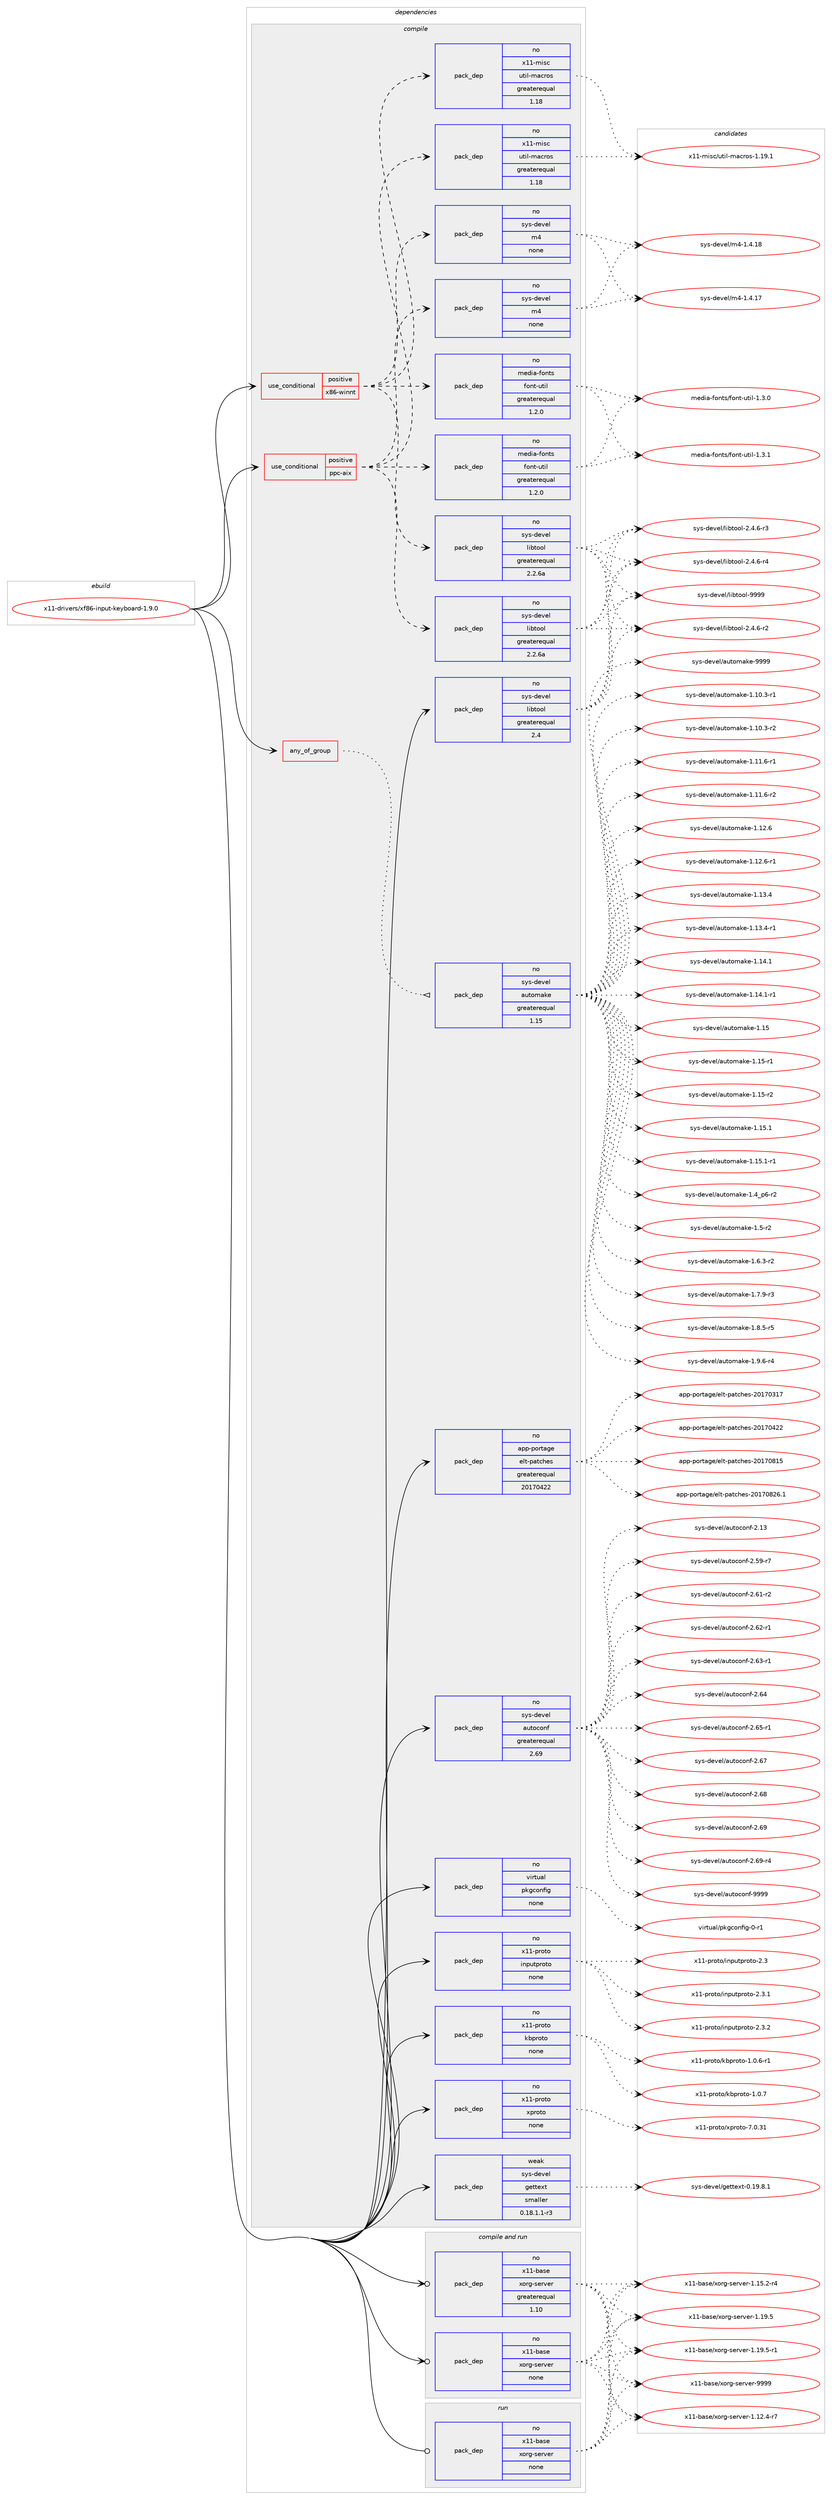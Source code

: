 digraph prolog {

# *************
# Graph options
# *************

newrank=true;
concentrate=true;
compound=true;
graph [rankdir=LR,fontname=Helvetica,fontsize=10,ranksep=1.5];#, ranksep=2.5, nodesep=0.2];
edge  [arrowhead=vee];
node  [fontname=Helvetica,fontsize=10];

# **********
# The ebuild
# **********

subgraph cluster_leftcol {
color=gray;
rank=same;
label=<<i>ebuild</i>>;
id [label="x11-drivers/xf86-input-keyboard-1.9.0", color=red, width=4, href="../x11-drivers/xf86-input-keyboard-1.9.0.svg"];
}

# ****************
# The dependencies
# ****************

subgraph cluster_midcol {
color=gray;
label=<<i>dependencies</i>>;
subgraph cluster_compile {
fillcolor="#eeeeee";
style=filled;
label=<<i>compile</i>>;
subgraph any9128 {
dependency512626 [label=<<TABLE BORDER="0" CELLBORDER="1" CELLSPACING="0" CELLPADDING="4"><TR><TD CELLPADDING="10">any_of_group</TD></TR></TABLE>>, shape=none, color=red];subgraph pack381304 {
dependency512627 [label=<<TABLE BORDER="0" CELLBORDER="1" CELLSPACING="0" CELLPADDING="4" WIDTH="220"><TR><TD ROWSPAN="6" CELLPADDING="30">pack_dep</TD></TR><TR><TD WIDTH="110">no</TD></TR><TR><TD>sys-devel</TD></TR><TR><TD>automake</TD></TR><TR><TD>greaterequal</TD></TR><TR><TD>1.15</TD></TR></TABLE>>, shape=none, color=blue];
}
dependency512626:e -> dependency512627:w [weight=20,style="dotted",arrowhead="oinv"];
}
id:e -> dependency512626:w [weight=20,style="solid",arrowhead="vee"];
subgraph cond121855 {
dependency512628 [label=<<TABLE BORDER="0" CELLBORDER="1" CELLSPACING="0" CELLPADDING="4"><TR><TD ROWSPAN="3" CELLPADDING="10">use_conditional</TD></TR><TR><TD>positive</TD></TR><TR><TD>ppc-aix</TD></TR></TABLE>>, shape=none, color=red];
subgraph pack381305 {
dependency512629 [label=<<TABLE BORDER="0" CELLBORDER="1" CELLSPACING="0" CELLPADDING="4" WIDTH="220"><TR><TD ROWSPAN="6" CELLPADDING="30">pack_dep</TD></TR><TR><TD WIDTH="110">no</TD></TR><TR><TD>sys-devel</TD></TR><TR><TD>libtool</TD></TR><TR><TD>greaterequal</TD></TR><TR><TD>2.2.6a</TD></TR></TABLE>>, shape=none, color=blue];
}
dependency512628:e -> dependency512629:w [weight=20,style="dashed",arrowhead="vee"];
subgraph pack381306 {
dependency512630 [label=<<TABLE BORDER="0" CELLBORDER="1" CELLSPACING="0" CELLPADDING="4" WIDTH="220"><TR><TD ROWSPAN="6" CELLPADDING="30">pack_dep</TD></TR><TR><TD WIDTH="110">no</TD></TR><TR><TD>sys-devel</TD></TR><TR><TD>m4</TD></TR><TR><TD>none</TD></TR><TR><TD></TD></TR></TABLE>>, shape=none, color=blue];
}
dependency512628:e -> dependency512630:w [weight=20,style="dashed",arrowhead="vee"];
subgraph pack381307 {
dependency512631 [label=<<TABLE BORDER="0" CELLBORDER="1" CELLSPACING="0" CELLPADDING="4" WIDTH="220"><TR><TD ROWSPAN="6" CELLPADDING="30">pack_dep</TD></TR><TR><TD WIDTH="110">no</TD></TR><TR><TD>x11-misc</TD></TR><TR><TD>util-macros</TD></TR><TR><TD>greaterequal</TD></TR><TR><TD>1.18</TD></TR></TABLE>>, shape=none, color=blue];
}
dependency512628:e -> dependency512631:w [weight=20,style="dashed",arrowhead="vee"];
subgraph pack381308 {
dependency512632 [label=<<TABLE BORDER="0" CELLBORDER="1" CELLSPACING="0" CELLPADDING="4" WIDTH="220"><TR><TD ROWSPAN="6" CELLPADDING="30">pack_dep</TD></TR><TR><TD WIDTH="110">no</TD></TR><TR><TD>media-fonts</TD></TR><TR><TD>font-util</TD></TR><TR><TD>greaterequal</TD></TR><TR><TD>1.2.0</TD></TR></TABLE>>, shape=none, color=blue];
}
dependency512628:e -> dependency512632:w [weight=20,style="dashed",arrowhead="vee"];
}
id:e -> dependency512628:w [weight=20,style="solid",arrowhead="vee"];
subgraph cond121856 {
dependency512633 [label=<<TABLE BORDER="0" CELLBORDER="1" CELLSPACING="0" CELLPADDING="4"><TR><TD ROWSPAN="3" CELLPADDING="10">use_conditional</TD></TR><TR><TD>positive</TD></TR><TR><TD>x86-winnt</TD></TR></TABLE>>, shape=none, color=red];
subgraph pack381309 {
dependency512634 [label=<<TABLE BORDER="0" CELLBORDER="1" CELLSPACING="0" CELLPADDING="4" WIDTH="220"><TR><TD ROWSPAN="6" CELLPADDING="30">pack_dep</TD></TR><TR><TD WIDTH="110">no</TD></TR><TR><TD>sys-devel</TD></TR><TR><TD>libtool</TD></TR><TR><TD>greaterequal</TD></TR><TR><TD>2.2.6a</TD></TR></TABLE>>, shape=none, color=blue];
}
dependency512633:e -> dependency512634:w [weight=20,style="dashed",arrowhead="vee"];
subgraph pack381310 {
dependency512635 [label=<<TABLE BORDER="0" CELLBORDER="1" CELLSPACING="0" CELLPADDING="4" WIDTH="220"><TR><TD ROWSPAN="6" CELLPADDING="30">pack_dep</TD></TR><TR><TD WIDTH="110">no</TD></TR><TR><TD>sys-devel</TD></TR><TR><TD>m4</TD></TR><TR><TD>none</TD></TR><TR><TD></TD></TR></TABLE>>, shape=none, color=blue];
}
dependency512633:e -> dependency512635:w [weight=20,style="dashed",arrowhead="vee"];
subgraph pack381311 {
dependency512636 [label=<<TABLE BORDER="0" CELLBORDER="1" CELLSPACING="0" CELLPADDING="4" WIDTH="220"><TR><TD ROWSPAN="6" CELLPADDING="30">pack_dep</TD></TR><TR><TD WIDTH="110">no</TD></TR><TR><TD>x11-misc</TD></TR><TR><TD>util-macros</TD></TR><TR><TD>greaterequal</TD></TR><TR><TD>1.18</TD></TR></TABLE>>, shape=none, color=blue];
}
dependency512633:e -> dependency512636:w [weight=20,style="dashed",arrowhead="vee"];
subgraph pack381312 {
dependency512637 [label=<<TABLE BORDER="0" CELLBORDER="1" CELLSPACING="0" CELLPADDING="4" WIDTH="220"><TR><TD ROWSPAN="6" CELLPADDING="30">pack_dep</TD></TR><TR><TD WIDTH="110">no</TD></TR><TR><TD>media-fonts</TD></TR><TR><TD>font-util</TD></TR><TR><TD>greaterequal</TD></TR><TR><TD>1.2.0</TD></TR></TABLE>>, shape=none, color=blue];
}
dependency512633:e -> dependency512637:w [weight=20,style="dashed",arrowhead="vee"];
}
id:e -> dependency512633:w [weight=20,style="solid",arrowhead="vee"];
subgraph pack381313 {
dependency512638 [label=<<TABLE BORDER="0" CELLBORDER="1" CELLSPACING="0" CELLPADDING="4" WIDTH="220"><TR><TD ROWSPAN="6" CELLPADDING="30">pack_dep</TD></TR><TR><TD WIDTH="110">no</TD></TR><TR><TD>app-portage</TD></TR><TR><TD>elt-patches</TD></TR><TR><TD>greaterequal</TD></TR><TR><TD>20170422</TD></TR></TABLE>>, shape=none, color=blue];
}
id:e -> dependency512638:w [weight=20,style="solid",arrowhead="vee"];
subgraph pack381314 {
dependency512639 [label=<<TABLE BORDER="0" CELLBORDER="1" CELLSPACING="0" CELLPADDING="4" WIDTH="220"><TR><TD ROWSPAN="6" CELLPADDING="30">pack_dep</TD></TR><TR><TD WIDTH="110">no</TD></TR><TR><TD>sys-devel</TD></TR><TR><TD>autoconf</TD></TR><TR><TD>greaterequal</TD></TR><TR><TD>2.69</TD></TR></TABLE>>, shape=none, color=blue];
}
id:e -> dependency512639:w [weight=20,style="solid",arrowhead="vee"];
subgraph pack381315 {
dependency512640 [label=<<TABLE BORDER="0" CELLBORDER="1" CELLSPACING="0" CELLPADDING="4" WIDTH="220"><TR><TD ROWSPAN="6" CELLPADDING="30">pack_dep</TD></TR><TR><TD WIDTH="110">no</TD></TR><TR><TD>sys-devel</TD></TR><TR><TD>libtool</TD></TR><TR><TD>greaterequal</TD></TR><TR><TD>2.4</TD></TR></TABLE>>, shape=none, color=blue];
}
id:e -> dependency512640:w [weight=20,style="solid",arrowhead="vee"];
subgraph pack381316 {
dependency512641 [label=<<TABLE BORDER="0" CELLBORDER="1" CELLSPACING="0" CELLPADDING="4" WIDTH="220"><TR><TD ROWSPAN="6" CELLPADDING="30">pack_dep</TD></TR><TR><TD WIDTH="110">no</TD></TR><TR><TD>virtual</TD></TR><TR><TD>pkgconfig</TD></TR><TR><TD>none</TD></TR><TR><TD></TD></TR></TABLE>>, shape=none, color=blue];
}
id:e -> dependency512641:w [weight=20,style="solid",arrowhead="vee"];
subgraph pack381317 {
dependency512642 [label=<<TABLE BORDER="0" CELLBORDER="1" CELLSPACING="0" CELLPADDING="4" WIDTH="220"><TR><TD ROWSPAN="6" CELLPADDING="30">pack_dep</TD></TR><TR><TD WIDTH="110">no</TD></TR><TR><TD>x11-proto</TD></TR><TR><TD>inputproto</TD></TR><TR><TD>none</TD></TR><TR><TD></TD></TR></TABLE>>, shape=none, color=blue];
}
id:e -> dependency512642:w [weight=20,style="solid",arrowhead="vee"];
subgraph pack381318 {
dependency512643 [label=<<TABLE BORDER="0" CELLBORDER="1" CELLSPACING="0" CELLPADDING="4" WIDTH="220"><TR><TD ROWSPAN="6" CELLPADDING="30">pack_dep</TD></TR><TR><TD WIDTH="110">no</TD></TR><TR><TD>x11-proto</TD></TR><TR><TD>kbproto</TD></TR><TR><TD>none</TD></TR><TR><TD></TD></TR></TABLE>>, shape=none, color=blue];
}
id:e -> dependency512643:w [weight=20,style="solid",arrowhead="vee"];
subgraph pack381319 {
dependency512644 [label=<<TABLE BORDER="0" CELLBORDER="1" CELLSPACING="0" CELLPADDING="4" WIDTH="220"><TR><TD ROWSPAN="6" CELLPADDING="30">pack_dep</TD></TR><TR><TD WIDTH="110">no</TD></TR><TR><TD>x11-proto</TD></TR><TR><TD>xproto</TD></TR><TR><TD>none</TD></TR><TR><TD></TD></TR></TABLE>>, shape=none, color=blue];
}
id:e -> dependency512644:w [weight=20,style="solid",arrowhead="vee"];
subgraph pack381320 {
dependency512645 [label=<<TABLE BORDER="0" CELLBORDER="1" CELLSPACING="0" CELLPADDING="4" WIDTH="220"><TR><TD ROWSPAN="6" CELLPADDING="30">pack_dep</TD></TR><TR><TD WIDTH="110">weak</TD></TR><TR><TD>sys-devel</TD></TR><TR><TD>gettext</TD></TR><TR><TD>smaller</TD></TR><TR><TD>0.18.1.1-r3</TD></TR></TABLE>>, shape=none, color=blue];
}
id:e -> dependency512645:w [weight=20,style="solid",arrowhead="vee"];
}
subgraph cluster_compileandrun {
fillcolor="#eeeeee";
style=filled;
label=<<i>compile and run</i>>;
subgraph pack381321 {
dependency512646 [label=<<TABLE BORDER="0" CELLBORDER="1" CELLSPACING="0" CELLPADDING="4" WIDTH="220"><TR><TD ROWSPAN="6" CELLPADDING="30">pack_dep</TD></TR><TR><TD WIDTH="110">no</TD></TR><TR><TD>x11-base</TD></TR><TR><TD>xorg-server</TD></TR><TR><TD>greaterequal</TD></TR><TR><TD>1.10</TD></TR></TABLE>>, shape=none, color=blue];
}
id:e -> dependency512646:w [weight=20,style="solid",arrowhead="odotvee"];
subgraph pack381322 {
dependency512647 [label=<<TABLE BORDER="0" CELLBORDER="1" CELLSPACING="0" CELLPADDING="4" WIDTH="220"><TR><TD ROWSPAN="6" CELLPADDING="30">pack_dep</TD></TR><TR><TD WIDTH="110">no</TD></TR><TR><TD>x11-base</TD></TR><TR><TD>xorg-server</TD></TR><TR><TD>none</TD></TR><TR><TD></TD></TR></TABLE>>, shape=none, color=blue];
}
id:e -> dependency512647:w [weight=20,style="solid",arrowhead="odotvee"];
}
subgraph cluster_run {
fillcolor="#eeeeee";
style=filled;
label=<<i>run</i>>;
subgraph pack381323 {
dependency512648 [label=<<TABLE BORDER="0" CELLBORDER="1" CELLSPACING="0" CELLPADDING="4" WIDTH="220"><TR><TD ROWSPAN="6" CELLPADDING="30">pack_dep</TD></TR><TR><TD WIDTH="110">no</TD></TR><TR><TD>x11-base</TD></TR><TR><TD>xorg-server</TD></TR><TR><TD>none</TD></TR><TR><TD></TD></TR></TABLE>>, shape=none, color=blue];
}
id:e -> dependency512648:w [weight=20,style="solid",arrowhead="odot"];
}
}

# **************
# The candidates
# **************

subgraph cluster_choices {
rank=same;
color=gray;
label=<<i>candidates</i>>;

subgraph choice381304 {
color=black;
nodesep=1;
choice11512111545100101118101108479711711611110997107101454946494846514511449 [label="sys-devel/automake-1.10.3-r1", color=red, width=4,href="../sys-devel/automake-1.10.3-r1.svg"];
choice11512111545100101118101108479711711611110997107101454946494846514511450 [label="sys-devel/automake-1.10.3-r2", color=red, width=4,href="../sys-devel/automake-1.10.3-r2.svg"];
choice11512111545100101118101108479711711611110997107101454946494946544511449 [label="sys-devel/automake-1.11.6-r1", color=red, width=4,href="../sys-devel/automake-1.11.6-r1.svg"];
choice11512111545100101118101108479711711611110997107101454946494946544511450 [label="sys-devel/automake-1.11.6-r2", color=red, width=4,href="../sys-devel/automake-1.11.6-r2.svg"];
choice1151211154510010111810110847971171161111099710710145494649504654 [label="sys-devel/automake-1.12.6", color=red, width=4,href="../sys-devel/automake-1.12.6.svg"];
choice11512111545100101118101108479711711611110997107101454946495046544511449 [label="sys-devel/automake-1.12.6-r1", color=red, width=4,href="../sys-devel/automake-1.12.6-r1.svg"];
choice1151211154510010111810110847971171161111099710710145494649514652 [label="sys-devel/automake-1.13.4", color=red, width=4,href="../sys-devel/automake-1.13.4.svg"];
choice11512111545100101118101108479711711611110997107101454946495146524511449 [label="sys-devel/automake-1.13.4-r1", color=red, width=4,href="../sys-devel/automake-1.13.4-r1.svg"];
choice1151211154510010111810110847971171161111099710710145494649524649 [label="sys-devel/automake-1.14.1", color=red, width=4,href="../sys-devel/automake-1.14.1.svg"];
choice11512111545100101118101108479711711611110997107101454946495246494511449 [label="sys-devel/automake-1.14.1-r1", color=red, width=4,href="../sys-devel/automake-1.14.1-r1.svg"];
choice115121115451001011181011084797117116111109971071014549464953 [label="sys-devel/automake-1.15", color=red, width=4,href="../sys-devel/automake-1.15.svg"];
choice1151211154510010111810110847971171161111099710710145494649534511449 [label="sys-devel/automake-1.15-r1", color=red, width=4,href="../sys-devel/automake-1.15-r1.svg"];
choice1151211154510010111810110847971171161111099710710145494649534511450 [label="sys-devel/automake-1.15-r2", color=red, width=4,href="../sys-devel/automake-1.15-r2.svg"];
choice1151211154510010111810110847971171161111099710710145494649534649 [label="sys-devel/automake-1.15.1", color=red, width=4,href="../sys-devel/automake-1.15.1.svg"];
choice11512111545100101118101108479711711611110997107101454946495346494511449 [label="sys-devel/automake-1.15.1-r1", color=red, width=4,href="../sys-devel/automake-1.15.1-r1.svg"];
choice115121115451001011181011084797117116111109971071014549465295112544511450 [label="sys-devel/automake-1.4_p6-r2", color=red, width=4,href="../sys-devel/automake-1.4_p6-r2.svg"];
choice11512111545100101118101108479711711611110997107101454946534511450 [label="sys-devel/automake-1.5-r2", color=red, width=4,href="../sys-devel/automake-1.5-r2.svg"];
choice115121115451001011181011084797117116111109971071014549465446514511450 [label="sys-devel/automake-1.6.3-r2", color=red, width=4,href="../sys-devel/automake-1.6.3-r2.svg"];
choice115121115451001011181011084797117116111109971071014549465546574511451 [label="sys-devel/automake-1.7.9-r3", color=red, width=4,href="../sys-devel/automake-1.7.9-r3.svg"];
choice115121115451001011181011084797117116111109971071014549465646534511453 [label="sys-devel/automake-1.8.5-r5", color=red, width=4,href="../sys-devel/automake-1.8.5-r5.svg"];
choice115121115451001011181011084797117116111109971071014549465746544511452 [label="sys-devel/automake-1.9.6-r4", color=red, width=4,href="../sys-devel/automake-1.9.6-r4.svg"];
choice115121115451001011181011084797117116111109971071014557575757 [label="sys-devel/automake-9999", color=red, width=4,href="../sys-devel/automake-9999.svg"];
dependency512627:e -> choice11512111545100101118101108479711711611110997107101454946494846514511449:w [style=dotted,weight="100"];
dependency512627:e -> choice11512111545100101118101108479711711611110997107101454946494846514511450:w [style=dotted,weight="100"];
dependency512627:e -> choice11512111545100101118101108479711711611110997107101454946494946544511449:w [style=dotted,weight="100"];
dependency512627:e -> choice11512111545100101118101108479711711611110997107101454946494946544511450:w [style=dotted,weight="100"];
dependency512627:e -> choice1151211154510010111810110847971171161111099710710145494649504654:w [style=dotted,weight="100"];
dependency512627:e -> choice11512111545100101118101108479711711611110997107101454946495046544511449:w [style=dotted,weight="100"];
dependency512627:e -> choice1151211154510010111810110847971171161111099710710145494649514652:w [style=dotted,weight="100"];
dependency512627:e -> choice11512111545100101118101108479711711611110997107101454946495146524511449:w [style=dotted,weight="100"];
dependency512627:e -> choice1151211154510010111810110847971171161111099710710145494649524649:w [style=dotted,weight="100"];
dependency512627:e -> choice11512111545100101118101108479711711611110997107101454946495246494511449:w [style=dotted,weight="100"];
dependency512627:e -> choice115121115451001011181011084797117116111109971071014549464953:w [style=dotted,weight="100"];
dependency512627:e -> choice1151211154510010111810110847971171161111099710710145494649534511449:w [style=dotted,weight="100"];
dependency512627:e -> choice1151211154510010111810110847971171161111099710710145494649534511450:w [style=dotted,weight="100"];
dependency512627:e -> choice1151211154510010111810110847971171161111099710710145494649534649:w [style=dotted,weight="100"];
dependency512627:e -> choice11512111545100101118101108479711711611110997107101454946495346494511449:w [style=dotted,weight="100"];
dependency512627:e -> choice115121115451001011181011084797117116111109971071014549465295112544511450:w [style=dotted,weight="100"];
dependency512627:e -> choice11512111545100101118101108479711711611110997107101454946534511450:w [style=dotted,weight="100"];
dependency512627:e -> choice115121115451001011181011084797117116111109971071014549465446514511450:w [style=dotted,weight="100"];
dependency512627:e -> choice115121115451001011181011084797117116111109971071014549465546574511451:w [style=dotted,weight="100"];
dependency512627:e -> choice115121115451001011181011084797117116111109971071014549465646534511453:w [style=dotted,weight="100"];
dependency512627:e -> choice115121115451001011181011084797117116111109971071014549465746544511452:w [style=dotted,weight="100"];
dependency512627:e -> choice115121115451001011181011084797117116111109971071014557575757:w [style=dotted,weight="100"];
}
subgraph choice381305 {
color=black;
nodesep=1;
choice1151211154510010111810110847108105981161111111084550465246544511450 [label="sys-devel/libtool-2.4.6-r2", color=red, width=4,href="../sys-devel/libtool-2.4.6-r2.svg"];
choice1151211154510010111810110847108105981161111111084550465246544511451 [label="sys-devel/libtool-2.4.6-r3", color=red, width=4,href="../sys-devel/libtool-2.4.6-r3.svg"];
choice1151211154510010111810110847108105981161111111084550465246544511452 [label="sys-devel/libtool-2.4.6-r4", color=red, width=4,href="../sys-devel/libtool-2.4.6-r4.svg"];
choice1151211154510010111810110847108105981161111111084557575757 [label="sys-devel/libtool-9999", color=red, width=4,href="../sys-devel/libtool-9999.svg"];
dependency512629:e -> choice1151211154510010111810110847108105981161111111084550465246544511450:w [style=dotted,weight="100"];
dependency512629:e -> choice1151211154510010111810110847108105981161111111084550465246544511451:w [style=dotted,weight="100"];
dependency512629:e -> choice1151211154510010111810110847108105981161111111084550465246544511452:w [style=dotted,weight="100"];
dependency512629:e -> choice1151211154510010111810110847108105981161111111084557575757:w [style=dotted,weight="100"];
}
subgraph choice381306 {
color=black;
nodesep=1;
choice11512111545100101118101108471095245494652464955 [label="sys-devel/m4-1.4.17", color=red, width=4,href="../sys-devel/m4-1.4.17.svg"];
choice11512111545100101118101108471095245494652464956 [label="sys-devel/m4-1.4.18", color=red, width=4,href="../sys-devel/m4-1.4.18.svg"];
dependency512630:e -> choice11512111545100101118101108471095245494652464955:w [style=dotted,weight="100"];
dependency512630:e -> choice11512111545100101118101108471095245494652464956:w [style=dotted,weight="100"];
}
subgraph choice381307 {
color=black;
nodesep=1;
choice120494945109105115994711711610510845109979911411111545494649574649 [label="x11-misc/util-macros-1.19.1", color=red, width=4,href="../x11-misc/util-macros-1.19.1.svg"];
dependency512631:e -> choice120494945109105115994711711610510845109979911411111545494649574649:w [style=dotted,weight="100"];
}
subgraph choice381308 {
color=black;
nodesep=1;
choice10910110010597451021111101161154710211111011645117116105108454946514648 [label="media-fonts/font-util-1.3.0", color=red, width=4,href="../media-fonts/font-util-1.3.0.svg"];
choice10910110010597451021111101161154710211111011645117116105108454946514649 [label="media-fonts/font-util-1.3.1", color=red, width=4,href="../media-fonts/font-util-1.3.1.svg"];
dependency512632:e -> choice10910110010597451021111101161154710211111011645117116105108454946514648:w [style=dotted,weight="100"];
dependency512632:e -> choice10910110010597451021111101161154710211111011645117116105108454946514649:w [style=dotted,weight="100"];
}
subgraph choice381309 {
color=black;
nodesep=1;
choice1151211154510010111810110847108105981161111111084550465246544511450 [label="sys-devel/libtool-2.4.6-r2", color=red, width=4,href="../sys-devel/libtool-2.4.6-r2.svg"];
choice1151211154510010111810110847108105981161111111084550465246544511451 [label="sys-devel/libtool-2.4.6-r3", color=red, width=4,href="../sys-devel/libtool-2.4.6-r3.svg"];
choice1151211154510010111810110847108105981161111111084550465246544511452 [label="sys-devel/libtool-2.4.6-r4", color=red, width=4,href="../sys-devel/libtool-2.4.6-r4.svg"];
choice1151211154510010111810110847108105981161111111084557575757 [label="sys-devel/libtool-9999", color=red, width=4,href="../sys-devel/libtool-9999.svg"];
dependency512634:e -> choice1151211154510010111810110847108105981161111111084550465246544511450:w [style=dotted,weight="100"];
dependency512634:e -> choice1151211154510010111810110847108105981161111111084550465246544511451:w [style=dotted,weight="100"];
dependency512634:e -> choice1151211154510010111810110847108105981161111111084550465246544511452:w [style=dotted,weight="100"];
dependency512634:e -> choice1151211154510010111810110847108105981161111111084557575757:w [style=dotted,weight="100"];
}
subgraph choice381310 {
color=black;
nodesep=1;
choice11512111545100101118101108471095245494652464955 [label="sys-devel/m4-1.4.17", color=red, width=4,href="../sys-devel/m4-1.4.17.svg"];
choice11512111545100101118101108471095245494652464956 [label="sys-devel/m4-1.4.18", color=red, width=4,href="../sys-devel/m4-1.4.18.svg"];
dependency512635:e -> choice11512111545100101118101108471095245494652464955:w [style=dotted,weight="100"];
dependency512635:e -> choice11512111545100101118101108471095245494652464956:w [style=dotted,weight="100"];
}
subgraph choice381311 {
color=black;
nodesep=1;
choice120494945109105115994711711610510845109979911411111545494649574649 [label="x11-misc/util-macros-1.19.1", color=red, width=4,href="../x11-misc/util-macros-1.19.1.svg"];
dependency512636:e -> choice120494945109105115994711711610510845109979911411111545494649574649:w [style=dotted,weight="100"];
}
subgraph choice381312 {
color=black;
nodesep=1;
choice10910110010597451021111101161154710211111011645117116105108454946514648 [label="media-fonts/font-util-1.3.0", color=red, width=4,href="../media-fonts/font-util-1.3.0.svg"];
choice10910110010597451021111101161154710211111011645117116105108454946514649 [label="media-fonts/font-util-1.3.1", color=red, width=4,href="../media-fonts/font-util-1.3.1.svg"];
dependency512637:e -> choice10910110010597451021111101161154710211111011645117116105108454946514648:w [style=dotted,weight="100"];
dependency512637:e -> choice10910110010597451021111101161154710211111011645117116105108454946514649:w [style=dotted,weight="100"];
}
subgraph choice381313 {
color=black;
nodesep=1;
choice97112112451121111141169710310147101108116451129711699104101115455048495548514955 [label="app-portage/elt-patches-20170317", color=red, width=4,href="../app-portage/elt-patches-20170317.svg"];
choice97112112451121111141169710310147101108116451129711699104101115455048495548525050 [label="app-portage/elt-patches-20170422", color=red, width=4,href="../app-portage/elt-patches-20170422.svg"];
choice97112112451121111141169710310147101108116451129711699104101115455048495548564953 [label="app-portage/elt-patches-20170815", color=red, width=4,href="../app-portage/elt-patches-20170815.svg"];
choice971121124511211111411697103101471011081164511297116991041011154550484955485650544649 [label="app-portage/elt-patches-20170826.1", color=red, width=4,href="../app-portage/elt-patches-20170826.1.svg"];
dependency512638:e -> choice97112112451121111141169710310147101108116451129711699104101115455048495548514955:w [style=dotted,weight="100"];
dependency512638:e -> choice97112112451121111141169710310147101108116451129711699104101115455048495548525050:w [style=dotted,weight="100"];
dependency512638:e -> choice97112112451121111141169710310147101108116451129711699104101115455048495548564953:w [style=dotted,weight="100"];
dependency512638:e -> choice971121124511211111411697103101471011081164511297116991041011154550484955485650544649:w [style=dotted,weight="100"];
}
subgraph choice381314 {
color=black;
nodesep=1;
choice115121115451001011181011084797117116111991111101024550464951 [label="sys-devel/autoconf-2.13", color=red, width=4,href="../sys-devel/autoconf-2.13.svg"];
choice1151211154510010111810110847971171161119911111010245504653574511455 [label="sys-devel/autoconf-2.59-r7", color=red, width=4,href="../sys-devel/autoconf-2.59-r7.svg"];
choice1151211154510010111810110847971171161119911111010245504654494511450 [label="sys-devel/autoconf-2.61-r2", color=red, width=4,href="../sys-devel/autoconf-2.61-r2.svg"];
choice1151211154510010111810110847971171161119911111010245504654504511449 [label="sys-devel/autoconf-2.62-r1", color=red, width=4,href="../sys-devel/autoconf-2.62-r1.svg"];
choice1151211154510010111810110847971171161119911111010245504654514511449 [label="sys-devel/autoconf-2.63-r1", color=red, width=4,href="../sys-devel/autoconf-2.63-r1.svg"];
choice115121115451001011181011084797117116111991111101024550465452 [label="sys-devel/autoconf-2.64", color=red, width=4,href="../sys-devel/autoconf-2.64.svg"];
choice1151211154510010111810110847971171161119911111010245504654534511449 [label="sys-devel/autoconf-2.65-r1", color=red, width=4,href="../sys-devel/autoconf-2.65-r1.svg"];
choice115121115451001011181011084797117116111991111101024550465455 [label="sys-devel/autoconf-2.67", color=red, width=4,href="../sys-devel/autoconf-2.67.svg"];
choice115121115451001011181011084797117116111991111101024550465456 [label="sys-devel/autoconf-2.68", color=red, width=4,href="../sys-devel/autoconf-2.68.svg"];
choice115121115451001011181011084797117116111991111101024550465457 [label="sys-devel/autoconf-2.69", color=red, width=4,href="../sys-devel/autoconf-2.69.svg"];
choice1151211154510010111810110847971171161119911111010245504654574511452 [label="sys-devel/autoconf-2.69-r4", color=red, width=4,href="../sys-devel/autoconf-2.69-r4.svg"];
choice115121115451001011181011084797117116111991111101024557575757 [label="sys-devel/autoconf-9999", color=red, width=4,href="../sys-devel/autoconf-9999.svg"];
dependency512639:e -> choice115121115451001011181011084797117116111991111101024550464951:w [style=dotted,weight="100"];
dependency512639:e -> choice1151211154510010111810110847971171161119911111010245504653574511455:w [style=dotted,weight="100"];
dependency512639:e -> choice1151211154510010111810110847971171161119911111010245504654494511450:w [style=dotted,weight="100"];
dependency512639:e -> choice1151211154510010111810110847971171161119911111010245504654504511449:w [style=dotted,weight="100"];
dependency512639:e -> choice1151211154510010111810110847971171161119911111010245504654514511449:w [style=dotted,weight="100"];
dependency512639:e -> choice115121115451001011181011084797117116111991111101024550465452:w [style=dotted,weight="100"];
dependency512639:e -> choice1151211154510010111810110847971171161119911111010245504654534511449:w [style=dotted,weight="100"];
dependency512639:e -> choice115121115451001011181011084797117116111991111101024550465455:w [style=dotted,weight="100"];
dependency512639:e -> choice115121115451001011181011084797117116111991111101024550465456:w [style=dotted,weight="100"];
dependency512639:e -> choice115121115451001011181011084797117116111991111101024550465457:w [style=dotted,weight="100"];
dependency512639:e -> choice1151211154510010111810110847971171161119911111010245504654574511452:w [style=dotted,weight="100"];
dependency512639:e -> choice115121115451001011181011084797117116111991111101024557575757:w [style=dotted,weight="100"];
}
subgraph choice381315 {
color=black;
nodesep=1;
choice1151211154510010111810110847108105981161111111084550465246544511450 [label="sys-devel/libtool-2.4.6-r2", color=red, width=4,href="../sys-devel/libtool-2.4.6-r2.svg"];
choice1151211154510010111810110847108105981161111111084550465246544511451 [label="sys-devel/libtool-2.4.6-r3", color=red, width=4,href="../sys-devel/libtool-2.4.6-r3.svg"];
choice1151211154510010111810110847108105981161111111084550465246544511452 [label="sys-devel/libtool-2.4.6-r4", color=red, width=4,href="../sys-devel/libtool-2.4.6-r4.svg"];
choice1151211154510010111810110847108105981161111111084557575757 [label="sys-devel/libtool-9999", color=red, width=4,href="../sys-devel/libtool-9999.svg"];
dependency512640:e -> choice1151211154510010111810110847108105981161111111084550465246544511450:w [style=dotted,weight="100"];
dependency512640:e -> choice1151211154510010111810110847108105981161111111084550465246544511451:w [style=dotted,weight="100"];
dependency512640:e -> choice1151211154510010111810110847108105981161111111084550465246544511452:w [style=dotted,weight="100"];
dependency512640:e -> choice1151211154510010111810110847108105981161111111084557575757:w [style=dotted,weight="100"];
}
subgraph choice381316 {
color=black;
nodesep=1;
choice11810511411611797108471121071039911111010210510345484511449 [label="virtual/pkgconfig-0-r1", color=red, width=4,href="../virtual/pkgconfig-0-r1.svg"];
dependency512641:e -> choice11810511411611797108471121071039911111010210510345484511449:w [style=dotted,weight="100"];
}
subgraph choice381317 {
color=black;
nodesep=1;
choice1204949451121141111161114710511011211711611211411111611145504651 [label="x11-proto/inputproto-2.3", color=red, width=4,href="../x11-proto/inputproto-2.3.svg"];
choice12049494511211411111611147105110112117116112114111116111455046514649 [label="x11-proto/inputproto-2.3.1", color=red, width=4,href="../x11-proto/inputproto-2.3.1.svg"];
choice12049494511211411111611147105110112117116112114111116111455046514650 [label="x11-proto/inputproto-2.3.2", color=red, width=4,href="../x11-proto/inputproto-2.3.2.svg"];
dependency512642:e -> choice1204949451121141111161114710511011211711611211411111611145504651:w [style=dotted,weight="100"];
dependency512642:e -> choice12049494511211411111611147105110112117116112114111116111455046514649:w [style=dotted,weight="100"];
dependency512642:e -> choice12049494511211411111611147105110112117116112114111116111455046514650:w [style=dotted,weight="100"];
}
subgraph choice381318 {
color=black;
nodesep=1;
choice12049494511211411111611147107981121141111161114549464846544511449 [label="x11-proto/kbproto-1.0.6-r1", color=red, width=4,href="../x11-proto/kbproto-1.0.6-r1.svg"];
choice1204949451121141111161114710798112114111116111454946484655 [label="x11-proto/kbproto-1.0.7", color=red, width=4,href="../x11-proto/kbproto-1.0.7.svg"];
dependency512643:e -> choice12049494511211411111611147107981121141111161114549464846544511449:w [style=dotted,weight="100"];
dependency512643:e -> choice1204949451121141111161114710798112114111116111454946484655:w [style=dotted,weight="100"];
}
subgraph choice381319 {
color=black;
nodesep=1;
choice1204949451121141111161114712011211411111611145554648465149 [label="x11-proto/xproto-7.0.31", color=red, width=4,href="../x11-proto/xproto-7.0.31.svg"];
dependency512644:e -> choice1204949451121141111161114712011211411111611145554648465149:w [style=dotted,weight="100"];
}
subgraph choice381320 {
color=black;
nodesep=1;
choice1151211154510010111810110847103101116116101120116454846495746564649 [label="sys-devel/gettext-0.19.8.1", color=red, width=4,href="../sys-devel/gettext-0.19.8.1.svg"];
dependency512645:e -> choice1151211154510010111810110847103101116116101120116454846495746564649:w [style=dotted,weight="100"];
}
subgraph choice381321 {
color=black;
nodesep=1;
choice12049494598971151014712011111410345115101114118101114454946495046524511455 [label="x11-base/xorg-server-1.12.4-r7", color=red, width=4,href="../x11-base/xorg-server-1.12.4-r7.svg"];
choice12049494598971151014712011111410345115101114118101114454946495346504511452 [label="x11-base/xorg-server-1.15.2-r4", color=red, width=4,href="../x11-base/xorg-server-1.15.2-r4.svg"];
choice1204949459897115101471201111141034511510111411810111445494649574653 [label="x11-base/xorg-server-1.19.5", color=red, width=4,href="../x11-base/xorg-server-1.19.5.svg"];
choice12049494598971151014712011111410345115101114118101114454946495746534511449 [label="x11-base/xorg-server-1.19.5-r1", color=red, width=4,href="../x11-base/xorg-server-1.19.5-r1.svg"];
choice120494945989711510147120111114103451151011141181011144557575757 [label="x11-base/xorg-server-9999", color=red, width=4,href="../x11-base/xorg-server-9999.svg"];
dependency512646:e -> choice12049494598971151014712011111410345115101114118101114454946495046524511455:w [style=dotted,weight="100"];
dependency512646:e -> choice12049494598971151014712011111410345115101114118101114454946495346504511452:w [style=dotted,weight="100"];
dependency512646:e -> choice1204949459897115101471201111141034511510111411810111445494649574653:w [style=dotted,weight="100"];
dependency512646:e -> choice12049494598971151014712011111410345115101114118101114454946495746534511449:w [style=dotted,weight="100"];
dependency512646:e -> choice120494945989711510147120111114103451151011141181011144557575757:w [style=dotted,weight="100"];
}
subgraph choice381322 {
color=black;
nodesep=1;
choice12049494598971151014712011111410345115101114118101114454946495046524511455 [label="x11-base/xorg-server-1.12.4-r7", color=red, width=4,href="../x11-base/xorg-server-1.12.4-r7.svg"];
choice12049494598971151014712011111410345115101114118101114454946495346504511452 [label="x11-base/xorg-server-1.15.2-r4", color=red, width=4,href="../x11-base/xorg-server-1.15.2-r4.svg"];
choice1204949459897115101471201111141034511510111411810111445494649574653 [label="x11-base/xorg-server-1.19.5", color=red, width=4,href="../x11-base/xorg-server-1.19.5.svg"];
choice12049494598971151014712011111410345115101114118101114454946495746534511449 [label="x11-base/xorg-server-1.19.5-r1", color=red, width=4,href="../x11-base/xorg-server-1.19.5-r1.svg"];
choice120494945989711510147120111114103451151011141181011144557575757 [label="x11-base/xorg-server-9999", color=red, width=4,href="../x11-base/xorg-server-9999.svg"];
dependency512647:e -> choice12049494598971151014712011111410345115101114118101114454946495046524511455:w [style=dotted,weight="100"];
dependency512647:e -> choice12049494598971151014712011111410345115101114118101114454946495346504511452:w [style=dotted,weight="100"];
dependency512647:e -> choice1204949459897115101471201111141034511510111411810111445494649574653:w [style=dotted,weight="100"];
dependency512647:e -> choice12049494598971151014712011111410345115101114118101114454946495746534511449:w [style=dotted,weight="100"];
dependency512647:e -> choice120494945989711510147120111114103451151011141181011144557575757:w [style=dotted,weight="100"];
}
subgraph choice381323 {
color=black;
nodesep=1;
choice12049494598971151014712011111410345115101114118101114454946495046524511455 [label="x11-base/xorg-server-1.12.4-r7", color=red, width=4,href="../x11-base/xorg-server-1.12.4-r7.svg"];
choice12049494598971151014712011111410345115101114118101114454946495346504511452 [label="x11-base/xorg-server-1.15.2-r4", color=red, width=4,href="../x11-base/xorg-server-1.15.2-r4.svg"];
choice1204949459897115101471201111141034511510111411810111445494649574653 [label="x11-base/xorg-server-1.19.5", color=red, width=4,href="../x11-base/xorg-server-1.19.5.svg"];
choice12049494598971151014712011111410345115101114118101114454946495746534511449 [label="x11-base/xorg-server-1.19.5-r1", color=red, width=4,href="../x11-base/xorg-server-1.19.5-r1.svg"];
choice120494945989711510147120111114103451151011141181011144557575757 [label="x11-base/xorg-server-9999", color=red, width=4,href="../x11-base/xorg-server-9999.svg"];
dependency512648:e -> choice12049494598971151014712011111410345115101114118101114454946495046524511455:w [style=dotted,weight="100"];
dependency512648:e -> choice12049494598971151014712011111410345115101114118101114454946495346504511452:w [style=dotted,weight="100"];
dependency512648:e -> choice1204949459897115101471201111141034511510111411810111445494649574653:w [style=dotted,weight="100"];
dependency512648:e -> choice12049494598971151014712011111410345115101114118101114454946495746534511449:w [style=dotted,weight="100"];
dependency512648:e -> choice120494945989711510147120111114103451151011141181011144557575757:w [style=dotted,weight="100"];
}
}

}
